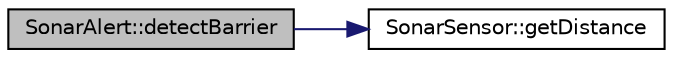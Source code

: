 digraph "SonarAlert::detectBarrier"
{
  edge [fontname="Helvetica",fontsize="10",labelfontname="Helvetica",labelfontsize="10"];
  node [fontname="Helvetica",fontsize="10",shape=record];
  rankdir="LR";
  Node6 [label="SonarAlert::detectBarrier",height=0.2,width=0.4,color="black", fillcolor="grey75", style="filled", fontcolor="black"];
  Node6 -> Node7 [color="midnightblue",fontsize="10",style="solid",fontname="Helvetica"];
  Node7 [label="SonarSensor::getDistance",height=0.2,width=0.4,color="black", fillcolor="white", style="filled",URL="$d4/d11/class_sonar_sensor.html#ab5d39703f4424f7cdd872d9d1d5fc186"];
}
